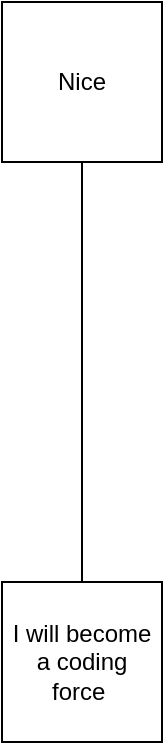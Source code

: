 <mxfile>
    <diagram id="x5AZsNw2KTwnoOoEHL2U" name="Page-1">
        <mxGraphModel dx="923" dy="787" grid="1" gridSize="10" guides="1" tooltips="1" connect="1" arrows="1" fold="1" page="1" pageScale="1" pageWidth="850" pageHeight="1100" math="0" shadow="0">
            <root>
                <mxCell id="0"/>
                <mxCell id="1" parent="0"/>
                <mxCell id="2" value="Nice" style="whiteSpace=wrap;html=1;aspect=fixed;" vertex="1" parent="1">
                    <mxGeometry x="210" y="130" width="80" height="80" as="geometry"/>
                </mxCell>
                <mxCell id="3" value="I will become a coding force&amp;nbsp;" style="whiteSpace=wrap;html=1;aspect=fixed;" vertex="1" parent="1">
                    <mxGeometry x="210" y="420" width="80" height="80" as="geometry"/>
                </mxCell>
                <mxCell id="4" value="" style="endArrow=none;html=1;exitX=0.5;exitY=0;exitDx=0;exitDy=0;" edge="1" parent="1" source="3">
                    <mxGeometry width="50" height="50" relative="1" as="geometry">
                        <mxPoint x="200" y="260" as="sourcePoint"/>
                        <mxPoint x="250" y="210" as="targetPoint"/>
                    </mxGeometry>
                </mxCell>
            </root>
        </mxGraphModel>
    </diagram>
</mxfile>